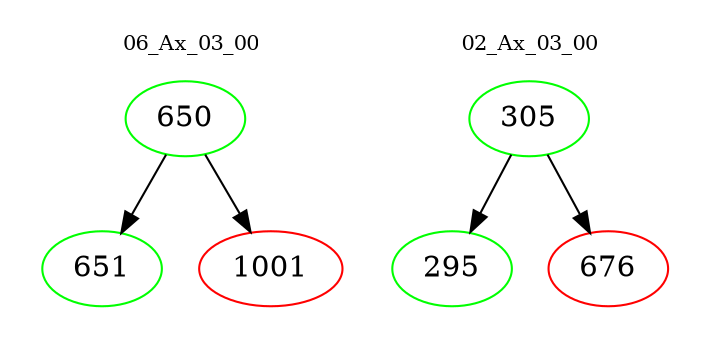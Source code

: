 digraph{
subgraph cluster_0 {
color = white
label = "06_Ax_03_00";
fontsize=10;
T0_650 [label="650", color="green"]
T0_650 -> T0_651 [color="black"]
T0_651 [label="651", color="green"]
T0_650 -> T0_1001 [color="black"]
T0_1001 [label="1001", color="red"]
}
subgraph cluster_1 {
color = white
label = "02_Ax_03_00";
fontsize=10;
T1_305 [label="305", color="green"]
T1_305 -> T1_295 [color="black"]
T1_295 [label="295", color="green"]
T1_305 -> T1_676 [color="black"]
T1_676 [label="676", color="red"]
}
}
